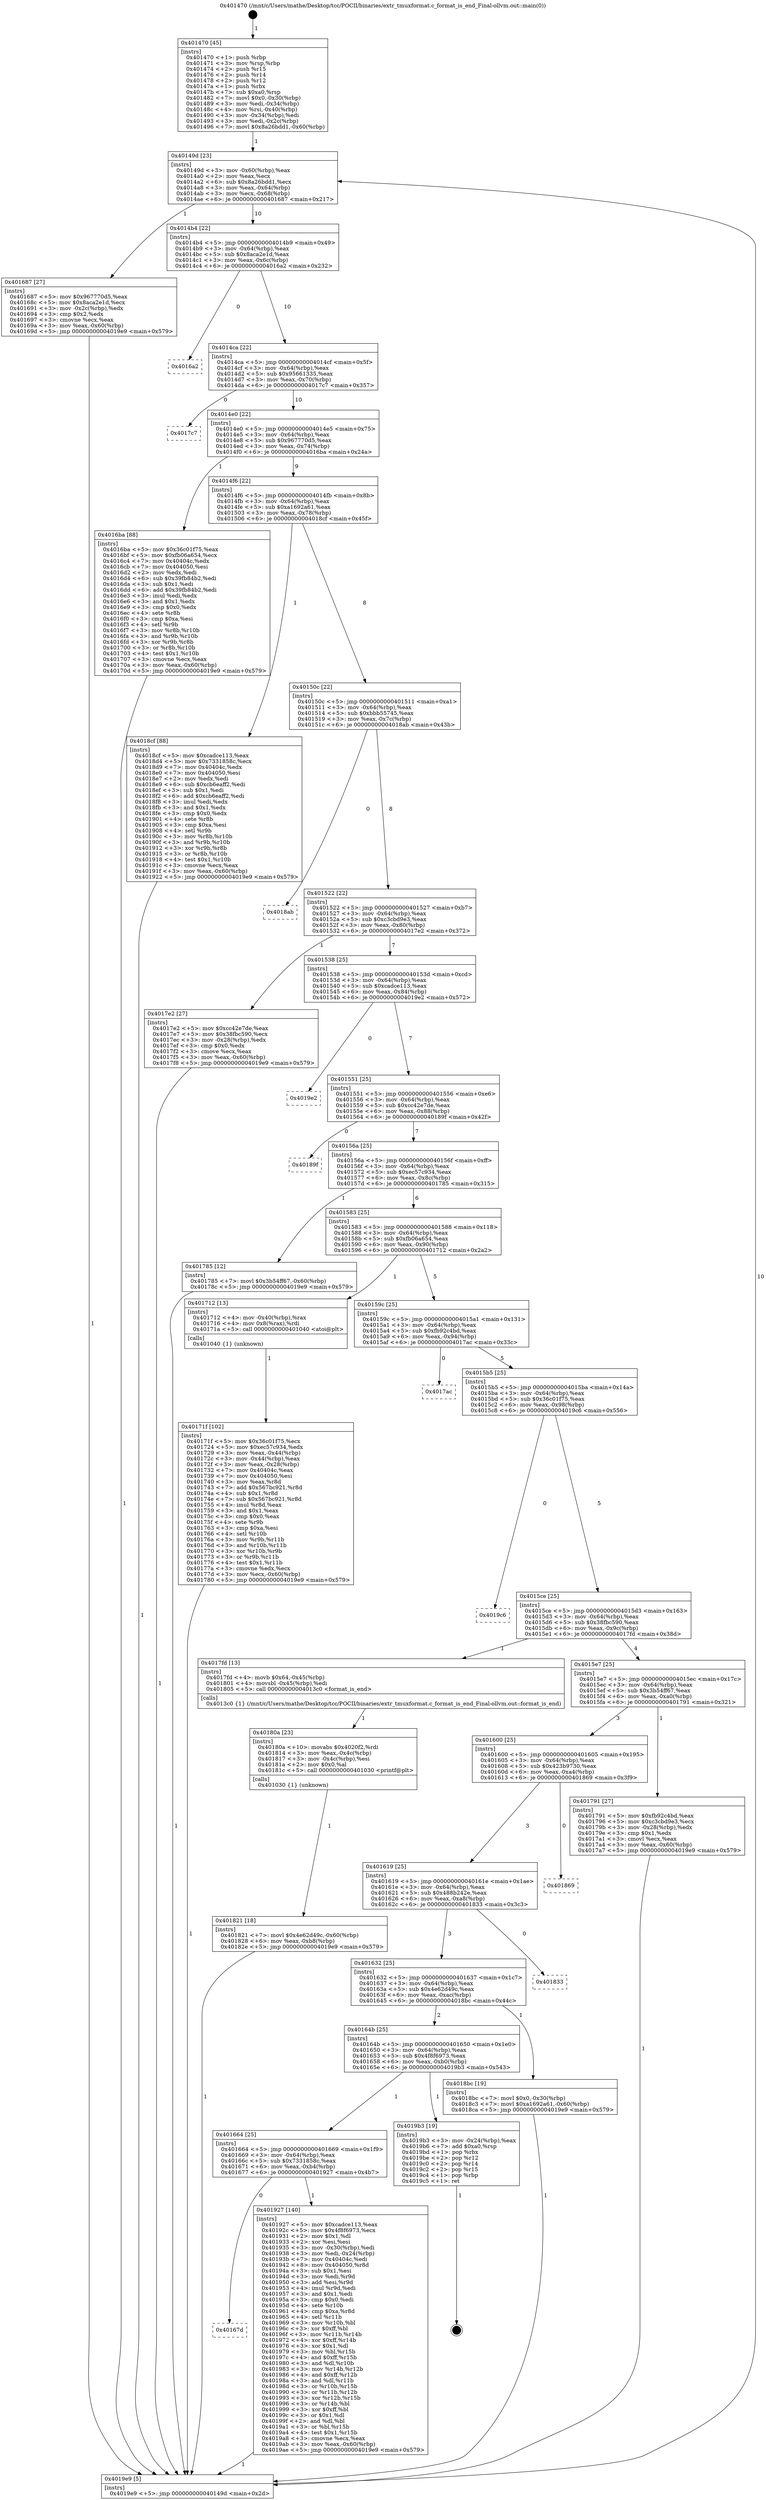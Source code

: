 digraph "0x401470" {
  label = "0x401470 (/mnt/c/Users/mathe/Desktop/tcc/POCII/binaries/extr_tmuxformat.c_format_is_end_Final-ollvm.out::main(0))"
  labelloc = "t"
  node[shape=record]

  Entry [label="",width=0.3,height=0.3,shape=circle,fillcolor=black,style=filled]
  "0x40149d" [label="{
     0x40149d [23]\l
     | [instrs]\l
     &nbsp;&nbsp;0x40149d \<+3\>: mov -0x60(%rbp),%eax\l
     &nbsp;&nbsp;0x4014a0 \<+2\>: mov %eax,%ecx\l
     &nbsp;&nbsp;0x4014a2 \<+6\>: sub $0x8a26bdd1,%ecx\l
     &nbsp;&nbsp;0x4014a8 \<+3\>: mov %eax,-0x64(%rbp)\l
     &nbsp;&nbsp;0x4014ab \<+3\>: mov %ecx,-0x68(%rbp)\l
     &nbsp;&nbsp;0x4014ae \<+6\>: je 0000000000401687 \<main+0x217\>\l
  }"]
  "0x401687" [label="{
     0x401687 [27]\l
     | [instrs]\l
     &nbsp;&nbsp;0x401687 \<+5\>: mov $0x967770d5,%eax\l
     &nbsp;&nbsp;0x40168c \<+5\>: mov $0x8aca2e1d,%ecx\l
     &nbsp;&nbsp;0x401691 \<+3\>: mov -0x2c(%rbp),%edx\l
     &nbsp;&nbsp;0x401694 \<+3\>: cmp $0x2,%edx\l
     &nbsp;&nbsp;0x401697 \<+3\>: cmovne %ecx,%eax\l
     &nbsp;&nbsp;0x40169a \<+3\>: mov %eax,-0x60(%rbp)\l
     &nbsp;&nbsp;0x40169d \<+5\>: jmp 00000000004019e9 \<main+0x579\>\l
  }"]
  "0x4014b4" [label="{
     0x4014b4 [22]\l
     | [instrs]\l
     &nbsp;&nbsp;0x4014b4 \<+5\>: jmp 00000000004014b9 \<main+0x49\>\l
     &nbsp;&nbsp;0x4014b9 \<+3\>: mov -0x64(%rbp),%eax\l
     &nbsp;&nbsp;0x4014bc \<+5\>: sub $0x8aca2e1d,%eax\l
     &nbsp;&nbsp;0x4014c1 \<+3\>: mov %eax,-0x6c(%rbp)\l
     &nbsp;&nbsp;0x4014c4 \<+6\>: je 00000000004016a2 \<main+0x232\>\l
  }"]
  "0x4019e9" [label="{
     0x4019e9 [5]\l
     | [instrs]\l
     &nbsp;&nbsp;0x4019e9 \<+5\>: jmp 000000000040149d \<main+0x2d\>\l
  }"]
  "0x401470" [label="{
     0x401470 [45]\l
     | [instrs]\l
     &nbsp;&nbsp;0x401470 \<+1\>: push %rbp\l
     &nbsp;&nbsp;0x401471 \<+3\>: mov %rsp,%rbp\l
     &nbsp;&nbsp;0x401474 \<+2\>: push %r15\l
     &nbsp;&nbsp;0x401476 \<+2\>: push %r14\l
     &nbsp;&nbsp;0x401478 \<+2\>: push %r12\l
     &nbsp;&nbsp;0x40147a \<+1\>: push %rbx\l
     &nbsp;&nbsp;0x40147b \<+7\>: sub $0xa0,%rsp\l
     &nbsp;&nbsp;0x401482 \<+7\>: movl $0x0,-0x30(%rbp)\l
     &nbsp;&nbsp;0x401489 \<+3\>: mov %edi,-0x34(%rbp)\l
     &nbsp;&nbsp;0x40148c \<+4\>: mov %rsi,-0x40(%rbp)\l
     &nbsp;&nbsp;0x401490 \<+3\>: mov -0x34(%rbp),%edi\l
     &nbsp;&nbsp;0x401493 \<+3\>: mov %edi,-0x2c(%rbp)\l
     &nbsp;&nbsp;0x401496 \<+7\>: movl $0x8a26bdd1,-0x60(%rbp)\l
  }"]
  Exit [label="",width=0.3,height=0.3,shape=circle,fillcolor=black,style=filled,peripheries=2]
  "0x4016a2" [label="{
     0x4016a2\l
  }", style=dashed]
  "0x4014ca" [label="{
     0x4014ca [22]\l
     | [instrs]\l
     &nbsp;&nbsp;0x4014ca \<+5\>: jmp 00000000004014cf \<main+0x5f\>\l
     &nbsp;&nbsp;0x4014cf \<+3\>: mov -0x64(%rbp),%eax\l
     &nbsp;&nbsp;0x4014d2 \<+5\>: sub $0x95661335,%eax\l
     &nbsp;&nbsp;0x4014d7 \<+3\>: mov %eax,-0x70(%rbp)\l
     &nbsp;&nbsp;0x4014da \<+6\>: je 00000000004017c7 \<main+0x357\>\l
  }"]
  "0x40167d" [label="{
     0x40167d\l
  }", style=dashed]
  "0x4017c7" [label="{
     0x4017c7\l
  }", style=dashed]
  "0x4014e0" [label="{
     0x4014e0 [22]\l
     | [instrs]\l
     &nbsp;&nbsp;0x4014e0 \<+5\>: jmp 00000000004014e5 \<main+0x75\>\l
     &nbsp;&nbsp;0x4014e5 \<+3\>: mov -0x64(%rbp),%eax\l
     &nbsp;&nbsp;0x4014e8 \<+5\>: sub $0x967770d5,%eax\l
     &nbsp;&nbsp;0x4014ed \<+3\>: mov %eax,-0x74(%rbp)\l
     &nbsp;&nbsp;0x4014f0 \<+6\>: je 00000000004016ba \<main+0x24a\>\l
  }"]
  "0x401927" [label="{
     0x401927 [140]\l
     | [instrs]\l
     &nbsp;&nbsp;0x401927 \<+5\>: mov $0xcadce113,%eax\l
     &nbsp;&nbsp;0x40192c \<+5\>: mov $0x4f8f6973,%ecx\l
     &nbsp;&nbsp;0x401931 \<+2\>: mov $0x1,%dl\l
     &nbsp;&nbsp;0x401933 \<+2\>: xor %esi,%esi\l
     &nbsp;&nbsp;0x401935 \<+3\>: mov -0x30(%rbp),%edi\l
     &nbsp;&nbsp;0x401938 \<+3\>: mov %edi,-0x24(%rbp)\l
     &nbsp;&nbsp;0x40193b \<+7\>: mov 0x40404c,%edi\l
     &nbsp;&nbsp;0x401942 \<+8\>: mov 0x404050,%r8d\l
     &nbsp;&nbsp;0x40194a \<+3\>: sub $0x1,%esi\l
     &nbsp;&nbsp;0x40194d \<+3\>: mov %edi,%r9d\l
     &nbsp;&nbsp;0x401950 \<+3\>: add %esi,%r9d\l
     &nbsp;&nbsp;0x401953 \<+4\>: imul %r9d,%edi\l
     &nbsp;&nbsp;0x401957 \<+3\>: and $0x1,%edi\l
     &nbsp;&nbsp;0x40195a \<+3\>: cmp $0x0,%edi\l
     &nbsp;&nbsp;0x40195d \<+4\>: sete %r10b\l
     &nbsp;&nbsp;0x401961 \<+4\>: cmp $0xa,%r8d\l
     &nbsp;&nbsp;0x401965 \<+4\>: setl %r11b\l
     &nbsp;&nbsp;0x401969 \<+3\>: mov %r10b,%bl\l
     &nbsp;&nbsp;0x40196c \<+3\>: xor $0xff,%bl\l
     &nbsp;&nbsp;0x40196f \<+3\>: mov %r11b,%r14b\l
     &nbsp;&nbsp;0x401972 \<+4\>: xor $0xff,%r14b\l
     &nbsp;&nbsp;0x401976 \<+3\>: xor $0x1,%dl\l
     &nbsp;&nbsp;0x401979 \<+3\>: mov %bl,%r15b\l
     &nbsp;&nbsp;0x40197c \<+4\>: and $0xff,%r15b\l
     &nbsp;&nbsp;0x401980 \<+3\>: and %dl,%r10b\l
     &nbsp;&nbsp;0x401983 \<+3\>: mov %r14b,%r12b\l
     &nbsp;&nbsp;0x401986 \<+4\>: and $0xff,%r12b\l
     &nbsp;&nbsp;0x40198a \<+3\>: and %dl,%r11b\l
     &nbsp;&nbsp;0x40198d \<+3\>: or %r10b,%r15b\l
     &nbsp;&nbsp;0x401990 \<+3\>: or %r11b,%r12b\l
     &nbsp;&nbsp;0x401993 \<+3\>: xor %r12b,%r15b\l
     &nbsp;&nbsp;0x401996 \<+3\>: or %r14b,%bl\l
     &nbsp;&nbsp;0x401999 \<+3\>: xor $0xff,%bl\l
     &nbsp;&nbsp;0x40199c \<+3\>: or $0x1,%dl\l
     &nbsp;&nbsp;0x40199f \<+2\>: and %dl,%bl\l
     &nbsp;&nbsp;0x4019a1 \<+3\>: or %bl,%r15b\l
     &nbsp;&nbsp;0x4019a4 \<+4\>: test $0x1,%r15b\l
     &nbsp;&nbsp;0x4019a8 \<+3\>: cmovne %ecx,%eax\l
     &nbsp;&nbsp;0x4019ab \<+3\>: mov %eax,-0x60(%rbp)\l
     &nbsp;&nbsp;0x4019ae \<+5\>: jmp 00000000004019e9 \<main+0x579\>\l
  }"]
  "0x4016ba" [label="{
     0x4016ba [88]\l
     | [instrs]\l
     &nbsp;&nbsp;0x4016ba \<+5\>: mov $0x36c01f75,%eax\l
     &nbsp;&nbsp;0x4016bf \<+5\>: mov $0xfb06a654,%ecx\l
     &nbsp;&nbsp;0x4016c4 \<+7\>: mov 0x40404c,%edx\l
     &nbsp;&nbsp;0x4016cb \<+7\>: mov 0x404050,%esi\l
     &nbsp;&nbsp;0x4016d2 \<+2\>: mov %edx,%edi\l
     &nbsp;&nbsp;0x4016d4 \<+6\>: sub $0x39fb84b2,%edi\l
     &nbsp;&nbsp;0x4016da \<+3\>: sub $0x1,%edi\l
     &nbsp;&nbsp;0x4016dd \<+6\>: add $0x39fb84b2,%edi\l
     &nbsp;&nbsp;0x4016e3 \<+3\>: imul %edi,%edx\l
     &nbsp;&nbsp;0x4016e6 \<+3\>: and $0x1,%edx\l
     &nbsp;&nbsp;0x4016e9 \<+3\>: cmp $0x0,%edx\l
     &nbsp;&nbsp;0x4016ec \<+4\>: sete %r8b\l
     &nbsp;&nbsp;0x4016f0 \<+3\>: cmp $0xa,%esi\l
     &nbsp;&nbsp;0x4016f3 \<+4\>: setl %r9b\l
     &nbsp;&nbsp;0x4016f7 \<+3\>: mov %r8b,%r10b\l
     &nbsp;&nbsp;0x4016fa \<+3\>: and %r9b,%r10b\l
     &nbsp;&nbsp;0x4016fd \<+3\>: xor %r9b,%r8b\l
     &nbsp;&nbsp;0x401700 \<+3\>: or %r8b,%r10b\l
     &nbsp;&nbsp;0x401703 \<+4\>: test $0x1,%r10b\l
     &nbsp;&nbsp;0x401707 \<+3\>: cmovne %ecx,%eax\l
     &nbsp;&nbsp;0x40170a \<+3\>: mov %eax,-0x60(%rbp)\l
     &nbsp;&nbsp;0x40170d \<+5\>: jmp 00000000004019e9 \<main+0x579\>\l
  }"]
  "0x4014f6" [label="{
     0x4014f6 [22]\l
     | [instrs]\l
     &nbsp;&nbsp;0x4014f6 \<+5\>: jmp 00000000004014fb \<main+0x8b\>\l
     &nbsp;&nbsp;0x4014fb \<+3\>: mov -0x64(%rbp),%eax\l
     &nbsp;&nbsp;0x4014fe \<+5\>: sub $0xa1692a61,%eax\l
     &nbsp;&nbsp;0x401503 \<+3\>: mov %eax,-0x78(%rbp)\l
     &nbsp;&nbsp;0x401506 \<+6\>: je 00000000004018cf \<main+0x45f\>\l
  }"]
  "0x401664" [label="{
     0x401664 [25]\l
     | [instrs]\l
     &nbsp;&nbsp;0x401664 \<+5\>: jmp 0000000000401669 \<main+0x1f9\>\l
     &nbsp;&nbsp;0x401669 \<+3\>: mov -0x64(%rbp),%eax\l
     &nbsp;&nbsp;0x40166c \<+5\>: sub $0x7331858c,%eax\l
     &nbsp;&nbsp;0x401671 \<+6\>: mov %eax,-0xb4(%rbp)\l
     &nbsp;&nbsp;0x401677 \<+6\>: je 0000000000401927 \<main+0x4b7\>\l
  }"]
  "0x4018cf" [label="{
     0x4018cf [88]\l
     | [instrs]\l
     &nbsp;&nbsp;0x4018cf \<+5\>: mov $0xcadce113,%eax\l
     &nbsp;&nbsp;0x4018d4 \<+5\>: mov $0x7331858c,%ecx\l
     &nbsp;&nbsp;0x4018d9 \<+7\>: mov 0x40404c,%edx\l
     &nbsp;&nbsp;0x4018e0 \<+7\>: mov 0x404050,%esi\l
     &nbsp;&nbsp;0x4018e7 \<+2\>: mov %edx,%edi\l
     &nbsp;&nbsp;0x4018e9 \<+6\>: sub $0xcb6eaff2,%edi\l
     &nbsp;&nbsp;0x4018ef \<+3\>: sub $0x1,%edi\l
     &nbsp;&nbsp;0x4018f2 \<+6\>: add $0xcb6eaff2,%edi\l
     &nbsp;&nbsp;0x4018f8 \<+3\>: imul %edi,%edx\l
     &nbsp;&nbsp;0x4018fb \<+3\>: and $0x1,%edx\l
     &nbsp;&nbsp;0x4018fe \<+3\>: cmp $0x0,%edx\l
     &nbsp;&nbsp;0x401901 \<+4\>: sete %r8b\l
     &nbsp;&nbsp;0x401905 \<+3\>: cmp $0xa,%esi\l
     &nbsp;&nbsp;0x401908 \<+4\>: setl %r9b\l
     &nbsp;&nbsp;0x40190c \<+3\>: mov %r8b,%r10b\l
     &nbsp;&nbsp;0x40190f \<+3\>: and %r9b,%r10b\l
     &nbsp;&nbsp;0x401912 \<+3\>: xor %r9b,%r8b\l
     &nbsp;&nbsp;0x401915 \<+3\>: or %r8b,%r10b\l
     &nbsp;&nbsp;0x401918 \<+4\>: test $0x1,%r10b\l
     &nbsp;&nbsp;0x40191c \<+3\>: cmovne %ecx,%eax\l
     &nbsp;&nbsp;0x40191f \<+3\>: mov %eax,-0x60(%rbp)\l
     &nbsp;&nbsp;0x401922 \<+5\>: jmp 00000000004019e9 \<main+0x579\>\l
  }"]
  "0x40150c" [label="{
     0x40150c [22]\l
     | [instrs]\l
     &nbsp;&nbsp;0x40150c \<+5\>: jmp 0000000000401511 \<main+0xa1\>\l
     &nbsp;&nbsp;0x401511 \<+3\>: mov -0x64(%rbp),%eax\l
     &nbsp;&nbsp;0x401514 \<+5\>: sub $0xbbb55745,%eax\l
     &nbsp;&nbsp;0x401519 \<+3\>: mov %eax,-0x7c(%rbp)\l
     &nbsp;&nbsp;0x40151c \<+6\>: je 00000000004018ab \<main+0x43b\>\l
  }"]
  "0x4019b3" [label="{
     0x4019b3 [19]\l
     | [instrs]\l
     &nbsp;&nbsp;0x4019b3 \<+3\>: mov -0x24(%rbp),%eax\l
     &nbsp;&nbsp;0x4019b6 \<+7\>: add $0xa0,%rsp\l
     &nbsp;&nbsp;0x4019bd \<+1\>: pop %rbx\l
     &nbsp;&nbsp;0x4019be \<+2\>: pop %r12\l
     &nbsp;&nbsp;0x4019c0 \<+2\>: pop %r14\l
     &nbsp;&nbsp;0x4019c2 \<+2\>: pop %r15\l
     &nbsp;&nbsp;0x4019c4 \<+1\>: pop %rbp\l
     &nbsp;&nbsp;0x4019c5 \<+1\>: ret\l
  }"]
  "0x4018ab" [label="{
     0x4018ab\l
  }", style=dashed]
  "0x401522" [label="{
     0x401522 [22]\l
     | [instrs]\l
     &nbsp;&nbsp;0x401522 \<+5\>: jmp 0000000000401527 \<main+0xb7\>\l
     &nbsp;&nbsp;0x401527 \<+3\>: mov -0x64(%rbp),%eax\l
     &nbsp;&nbsp;0x40152a \<+5\>: sub $0xc3cbd9e3,%eax\l
     &nbsp;&nbsp;0x40152f \<+3\>: mov %eax,-0x80(%rbp)\l
     &nbsp;&nbsp;0x401532 \<+6\>: je 00000000004017e2 \<main+0x372\>\l
  }"]
  "0x40164b" [label="{
     0x40164b [25]\l
     | [instrs]\l
     &nbsp;&nbsp;0x40164b \<+5\>: jmp 0000000000401650 \<main+0x1e0\>\l
     &nbsp;&nbsp;0x401650 \<+3\>: mov -0x64(%rbp),%eax\l
     &nbsp;&nbsp;0x401653 \<+5\>: sub $0x4f8f6973,%eax\l
     &nbsp;&nbsp;0x401658 \<+6\>: mov %eax,-0xb0(%rbp)\l
     &nbsp;&nbsp;0x40165e \<+6\>: je 00000000004019b3 \<main+0x543\>\l
  }"]
  "0x4017e2" [label="{
     0x4017e2 [27]\l
     | [instrs]\l
     &nbsp;&nbsp;0x4017e2 \<+5\>: mov $0xcc42e7de,%eax\l
     &nbsp;&nbsp;0x4017e7 \<+5\>: mov $0x38fbc590,%ecx\l
     &nbsp;&nbsp;0x4017ec \<+3\>: mov -0x28(%rbp),%edx\l
     &nbsp;&nbsp;0x4017ef \<+3\>: cmp $0x0,%edx\l
     &nbsp;&nbsp;0x4017f2 \<+3\>: cmove %ecx,%eax\l
     &nbsp;&nbsp;0x4017f5 \<+3\>: mov %eax,-0x60(%rbp)\l
     &nbsp;&nbsp;0x4017f8 \<+5\>: jmp 00000000004019e9 \<main+0x579\>\l
  }"]
  "0x401538" [label="{
     0x401538 [25]\l
     | [instrs]\l
     &nbsp;&nbsp;0x401538 \<+5\>: jmp 000000000040153d \<main+0xcd\>\l
     &nbsp;&nbsp;0x40153d \<+3\>: mov -0x64(%rbp),%eax\l
     &nbsp;&nbsp;0x401540 \<+5\>: sub $0xcadce113,%eax\l
     &nbsp;&nbsp;0x401545 \<+6\>: mov %eax,-0x84(%rbp)\l
     &nbsp;&nbsp;0x40154b \<+6\>: je 00000000004019e2 \<main+0x572\>\l
  }"]
  "0x4018bc" [label="{
     0x4018bc [19]\l
     | [instrs]\l
     &nbsp;&nbsp;0x4018bc \<+7\>: movl $0x0,-0x30(%rbp)\l
     &nbsp;&nbsp;0x4018c3 \<+7\>: movl $0xa1692a61,-0x60(%rbp)\l
     &nbsp;&nbsp;0x4018ca \<+5\>: jmp 00000000004019e9 \<main+0x579\>\l
  }"]
  "0x4019e2" [label="{
     0x4019e2\l
  }", style=dashed]
  "0x401551" [label="{
     0x401551 [25]\l
     | [instrs]\l
     &nbsp;&nbsp;0x401551 \<+5\>: jmp 0000000000401556 \<main+0xe6\>\l
     &nbsp;&nbsp;0x401556 \<+3\>: mov -0x64(%rbp),%eax\l
     &nbsp;&nbsp;0x401559 \<+5\>: sub $0xcc42e7de,%eax\l
     &nbsp;&nbsp;0x40155e \<+6\>: mov %eax,-0x88(%rbp)\l
     &nbsp;&nbsp;0x401564 \<+6\>: je 000000000040189f \<main+0x42f\>\l
  }"]
  "0x401632" [label="{
     0x401632 [25]\l
     | [instrs]\l
     &nbsp;&nbsp;0x401632 \<+5\>: jmp 0000000000401637 \<main+0x1c7\>\l
     &nbsp;&nbsp;0x401637 \<+3\>: mov -0x64(%rbp),%eax\l
     &nbsp;&nbsp;0x40163a \<+5\>: sub $0x4e62d49c,%eax\l
     &nbsp;&nbsp;0x40163f \<+6\>: mov %eax,-0xac(%rbp)\l
     &nbsp;&nbsp;0x401645 \<+6\>: je 00000000004018bc \<main+0x44c\>\l
  }"]
  "0x40189f" [label="{
     0x40189f\l
  }", style=dashed]
  "0x40156a" [label="{
     0x40156a [25]\l
     | [instrs]\l
     &nbsp;&nbsp;0x40156a \<+5\>: jmp 000000000040156f \<main+0xff\>\l
     &nbsp;&nbsp;0x40156f \<+3\>: mov -0x64(%rbp),%eax\l
     &nbsp;&nbsp;0x401572 \<+5\>: sub $0xec57c934,%eax\l
     &nbsp;&nbsp;0x401577 \<+6\>: mov %eax,-0x8c(%rbp)\l
     &nbsp;&nbsp;0x40157d \<+6\>: je 0000000000401785 \<main+0x315\>\l
  }"]
  "0x401833" [label="{
     0x401833\l
  }", style=dashed]
  "0x401785" [label="{
     0x401785 [12]\l
     | [instrs]\l
     &nbsp;&nbsp;0x401785 \<+7\>: movl $0x3b54ff67,-0x60(%rbp)\l
     &nbsp;&nbsp;0x40178c \<+5\>: jmp 00000000004019e9 \<main+0x579\>\l
  }"]
  "0x401583" [label="{
     0x401583 [25]\l
     | [instrs]\l
     &nbsp;&nbsp;0x401583 \<+5\>: jmp 0000000000401588 \<main+0x118\>\l
     &nbsp;&nbsp;0x401588 \<+3\>: mov -0x64(%rbp),%eax\l
     &nbsp;&nbsp;0x40158b \<+5\>: sub $0xfb06a654,%eax\l
     &nbsp;&nbsp;0x401590 \<+6\>: mov %eax,-0x90(%rbp)\l
     &nbsp;&nbsp;0x401596 \<+6\>: je 0000000000401712 \<main+0x2a2\>\l
  }"]
  "0x401619" [label="{
     0x401619 [25]\l
     | [instrs]\l
     &nbsp;&nbsp;0x401619 \<+5\>: jmp 000000000040161e \<main+0x1ae\>\l
     &nbsp;&nbsp;0x40161e \<+3\>: mov -0x64(%rbp),%eax\l
     &nbsp;&nbsp;0x401621 \<+5\>: sub $0x488b242e,%eax\l
     &nbsp;&nbsp;0x401626 \<+6\>: mov %eax,-0xa8(%rbp)\l
     &nbsp;&nbsp;0x40162c \<+6\>: je 0000000000401833 \<main+0x3c3\>\l
  }"]
  "0x401712" [label="{
     0x401712 [13]\l
     | [instrs]\l
     &nbsp;&nbsp;0x401712 \<+4\>: mov -0x40(%rbp),%rax\l
     &nbsp;&nbsp;0x401716 \<+4\>: mov 0x8(%rax),%rdi\l
     &nbsp;&nbsp;0x40171a \<+5\>: call 0000000000401040 \<atoi@plt\>\l
     | [calls]\l
     &nbsp;&nbsp;0x401040 \{1\} (unknown)\l
  }"]
  "0x40159c" [label="{
     0x40159c [25]\l
     | [instrs]\l
     &nbsp;&nbsp;0x40159c \<+5\>: jmp 00000000004015a1 \<main+0x131\>\l
     &nbsp;&nbsp;0x4015a1 \<+3\>: mov -0x64(%rbp),%eax\l
     &nbsp;&nbsp;0x4015a4 \<+5\>: sub $0xfb92c4bd,%eax\l
     &nbsp;&nbsp;0x4015a9 \<+6\>: mov %eax,-0x94(%rbp)\l
     &nbsp;&nbsp;0x4015af \<+6\>: je 00000000004017ac \<main+0x33c\>\l
  }"]
  "0x40171f" [label="{
     0x40171f [102]\l
     | [instrs]\l
     &nbsp;&nbsp;0x40171f \<+5\>: mov $0x36c01f75,%ecx\l
     &nbsp;&nbsp;0x401724 \<+5\>: mov $0xec57c934,%edx\l
     &nbsp;&nbsp;0x401729 \<+3\>: mov %eax,-0x44(%rbp)\l
     &nbsp;&nbsp;0x40172c \<+3\>: mov -0x44(%rbp),%eax\l
     &nbsp;&nbsp;0x40172f \<+3\>: mov %eax,-0x28(%rbp)\l
     &nbsp;&nbsp;0x401732 \<+7\>: mov 0x40404c,%eax\l
     &nbsp;&nbsp;0x401739 \<+7\>: mov 0x404050,%esi\l
     &nbsp;&nbsp;0x401740 \<+3\>: mov %eax,%r8d\l
     &nbsp;&nbsp;0x401743 \<+7\>: add $0x567bc921,%r8d\l
     &nbsp;&nbsp;0x40174a \<+4\>: sub $0x1,%r8d\l
     &nbsp;&nbsp;0x40174e \<+7\>: sub $0x567bc921,%r8d\l
     &nbsp;&nbsp;0x401755 \<+4\>: imul %r8d,%eax\l
     &nbsp;&nbsp;0x401759 \<+3\>: and $0x1,%eax\l
     &nbsp;&nbsp;0x40175c \<+3\>: cmp $0x0,%eax\l
     &nbsp;&nbsp;0x40175f \<+4\>: sete %r9b\l
     &nbsp;&nbsp;0x401763 \<+3\>: cmp $0xa,%esi\l
     &nbsp;&nbsp;0x401766 \<+4\>: setl %r10b\l
     &nbsp;&nbsp;0x40176a \<+3\>: mov %r9b,%r11b\l
     &nbsp;&nbsp;0x40176d \<+3\>: and %r10b,%r11b\l
     &nbsp;&nbsp;0x401770 \<+3\>: xor %r10b,%r9b\l
     &nbsp;&nbsp;0x401773 \<+3\>: or %r9b,%r11b\l
     &nbsp;&nbsp;0x401776 \<+4\>: test $0x1,%r11b\l
     &nbsp;&nbsp;0x40177a \<+3\>: cmovne %edx,%ecx\l
     &nbsp;&nbsp;0x40177d \<+3\>: mov %ecx,-0x60(%rbp)\l
     &nbsp;&nbsp;0x401780 \<+5\>: jmp 00000000004019e9 \<main+0x579\>\l
  }"]
  "0x401869" [label="{
     0x401869\l
  }", style=dashed]
  "0x4017ac" [label="{
     0x4017ac\l
  }", style=dashed]
  "0x4015b5" [label="{
     0x4015b5 [25]\l
     | [instrs]\l
     &nbsp;&nbsp;0x4015b5 \<+5\>: jmp 00000000004015ba \<main+0x14a\>\l
     &nbsp;&nbsp;0x4015ba \<+3\>: mov -0x64(%rbp),%eax\l
     &nbsp;&nbsp;0x4015bd \<+5\>: sub $0x36c01f75,%eax\l
     &nbsp;&nbsp;0x4015c2 \<+6\>: mov %eax,-0x98(%rbp)\l
     &nbsp;&nbsp;0x4015c8 \<+6\>: je 00000000004019c6 \<main+0x556\>\l
  }"]
  "0x401821" [label="{
     0x401821 [18]\l
     | [instrs]\l
     &nbsp;&nbsp;0x401821 \<+7\>: movl $0x4e62d49c,-0x60(%rbp)\l
     &nbsp;&nbsp;0x401828 \<+6\>: mov %eax,-0xb8(%rbp)\l
     &nbsp;&nbsp;0x40182e \<+5\>: jmp 00000000004019e9 \<main+0x579\>\l
  }"]
  "0x4019c6" [label="{
     0x4019c6\l
  }", style=dashed]
  "0x4015ce" [label="{
     0x4015ce [25]\l
     | [instrs]\l
     &nbsp;&nbsp;0x4015ce \<+5\>: jmp 00000000004015d3 \<main+0x163\>\l
     &nbsp;&nbsp;0x4015d3 \<+3\>: mov -0x64(%rbp),%eax\l
     &nbsp;&nbsp;0x4015d6 \<+5\>: sub $0x38fbc590,%eax\l
     &nbsp;&nbsp;0x4015db \<+6\>: mov %eax,-0x9c(%rbp)\l
     &nbsp;&nbsp;0x4015e1 \<+6\>: je 00000000004017fd \<main+0x38d\>\l
  }"]
  "0x40180a" [label="{
     0x40180a [23]\l
     | [instrs]\l
     &nbsp;&nbsp;0x40180a \<+10\>: movabs $0x4020f2,%rdi\l
     &nbsp;&nbsp;0x401814 \<+3\>: mov %eax,-0x4c(%rbp)\l
     &nbsp;&nbsp;0x401817 \<+3\>: mov -0x4c(%rbp),%esi\l
     &nbsp;&nbsp;0x40181a \<+2\>: mov $0x0,%al\l
     &nbsp;&nbsp;0x40181c \<+5\>: call 0000000000401030 \<printf@plt\>\l
     | [calls]\l
     &nbsp;&nbsp;0x401030 \{1\} (unknown)\l
  }"]
  "0x4017fd" [label="{
     0x4017fd [13]\l
     | [instrs]\l
     &nbsp;&nbsp;0x4017fd \<+4\>: movb $0x64,-0x45(%rbp)\l
     &nbsp;&nbsp;0x401801 \<+4\>: movsbl -0x45(%rbp),%edi\l
     &nbsp;&nbsp;0x401805 \<+5\>: call 00000000004013c0 \<format_is_end\>\l
     | [calls]\l
     &nbsp;&nbsp;0x4013c0 \{1\} (/mnt/c/Users/mathe/Desktop/tcc/POCII/binaries/extr_tmuxformat.c_format_is_end_Final-ollvm.out::format_is_end)\l
  }"]
  "0x4015e7" [label="{
     0x4015e7 [25]\l
     | [instrs]\l
     &nbsp;&nbsp;0x4015e7 \<+5\>: jmp 00000000004015ec \<main+0x17c\>\l
     &nbsp;&nbsp;0x4015ec \<+3\>: mov -0x64(%rbp),%eax\l
     &nbsp;&nbsp;0x4015ef \<+5\>: sub $0x3b54ff67,%eax\l
     &nbsp;&nbsp;0x4015f4 \<+6\>: mov %eax,-0xa0(%rbp)\l
     &nbsp;&nbsp;0x4015fa \<+6\>: je 0000000000401791 \<main+0x321\>\l
  }"]
  "0x401600" [label="{
     0x401600 [25]\l
     | [instrs]\l
     &nbsp;&nbsp;0x401600 \<+5\>: jmp 0000000000401605 \<main+0x195\>\l
     &nbsp;&nbsp;0x401605 \<+3\>: mov -0x64(%rbp),%eax\l
     &nbsp;&nbsp;0x401608 \<+5\>: sub $0x423b9730,%eax\l
     &nbsp;&nbsp;0x40160d \<+6\>: mov %eax,-0xa4(%rbp)\l
     &nbsp;&nbsp;0x401613 \<+6\>: je 0000000000401869 \<main+0x3f9\>\l
  }"]
  "0x401791" [label="{
     0x401791 [27]\l
     | [instrs]\l
     &nbsp;&nbsp;0x401791 \<+5\>: mov $0xfb92c4bd,%eax\l
     &nbsp;&nbsp;0x401796 \<+5\>: mov $0xc3cbd9e3,%ecx\l
     &nbsp;&nbsp;0x40179b \<+3\>: mov -0x28(%rbp),%edx\l
     &nbsp;&nbsp;0x40179e \<+3\>: cmp $0x1,%edx\l
     &nbsp;&nbsp;0x4017a1 \<+3\>: cmovl %ecx,%eax\l
     &nbsp;&nbsp;0x4017a4 \<+3\>: mov %eax,-0x60(%rbp)\l
     &nbsp;&nbsp;0x4017a7 \<+5\>: jmp 00000000004019e9 \<main+0x579\>\l
  }"]
  Entry -> "0x401470" [label=" 1"]
  "0x40149d" -> "0x401687" [label=" 1"]
  "0x40149d" -> "0x4014b4" [label=" 10"]
  "0x401687" -> "0x4019e9" [label=" 1"]
  "0x401470" -> "0x40149d" [label=" 1"]
  "0x4019e9" -> "0x40149d" [label=" 10"]
  "0x4019b3" -> Exit [label=" 1"]
  "0x4014b4" -> "0x4016a2" [label=" 0"]
  "0x4014b4" -> "0x4014ca" [label=" 10"]
  "0x401927" -> "0x4019e9" [label=" 1"]
  "0x4014ca" -> "0x4017c7" [label=" 0"]
  "0x4014ca" -> "0x4014e0" [label=" 10"]
  "0x401664" -> "0x40167d" [label=" 0"]
  "0x4014e0" -> "0x4016ba" [label=" 1"]
  "0x4014e0" -> "0x4014f6" [label=" 9"]
  "0x4016ba" -> "0x4019e9" [label=" 1"]
  "0x401664" -> "0x401927" [label=" 1"]
  "0x4014f6" -> "0x4018cf" [label=" 1"]
  "0x4014f6" -> "0x40150c" [label=" 8"]
  "0x40164b" -> "0x401664" [label=" 1"]
  "0x40150c" -> "0x4018ab" [label=" 0"]
  "0x40150c" -> "0x401522" [label=" 8"]
  "0x40164b" -> "0x4019b3" [label=" 1"]
  "0x401522" -> "0x4017e2" [label=" 1"]
  "0x401522" -> "0x401538" [label=" 7"]
  "0x4018cf" -> "0x4019e9" [label=" 1"]
  "0x401538" -> "0x4019e2" [label=" 0"]
  "0x401538" -> "0x401551" [label=" 7"]
  "0x4018bc" -> "0x4019e9" [label=" 1"]
  "0x401551" -> "0x40189f" [label=" 0"]
  "0x401551" -> "0x40156a" [label=" 7"]
  "0x401632" -> "0x4018bc" [label=" 1"]
  "0x40156a" -> "0x401785" [label=" 1"]
  "0x40156a" -> "0x401583" [label=" 6"]
  "0x401632" -> "0x40164b" [label=" 2"]
  "0x401583" -> "0x401712" [label=" 1"]
  "0x401583" -> "0x40159c" [label=" 5"]
  "0x401712" -> "0x40171f" [label=" 1"]
  "0x40171f" -> "0x4019e9" [label=" 1"]
  "0x401785" -> "0x4019e9" [label=" 1"]
  "0x401619" -> "0x401833" [label=" 0"]
  "0x40159c" -> "0x4017ac" [label=" 0"]
  "0x40159c" -> "0x4015b5" [label=" 5"]
  "0x401619" -> "0x401632" [label=" 3"]
  "0x4015b5" -> "0x4019c6" [label=" 0"]
  "0x4015b5" -> "0x4015ce" [label=" 5"]
  "0x401600" -> "0x401869" [label=" 0"]
  "0x4015ce" -> "0x4017fd" [label=" 1"]
  "0x4015ce" -> "0x4015e7" [label=" 4"]
  "0x401600" -> "0x401619" [label=" 3"]
  "0x4015e7" -> "0x401791" [label=" 1"]
  "0x4015e7" -> "0x401600" [label=" 3"]
  "0x401791" -> "0x4019e9" [label=" 1"]
  "0x4017e2" -> "0x4019e9" [label=" 1"]
  "0x4017fd" -> "0x40180a" [label=" 1"]
  "0x40180a" -> "0x401821" [label=" 1"]
  "0x401821" -> "0x4019e9" [label=" 1"]
}
